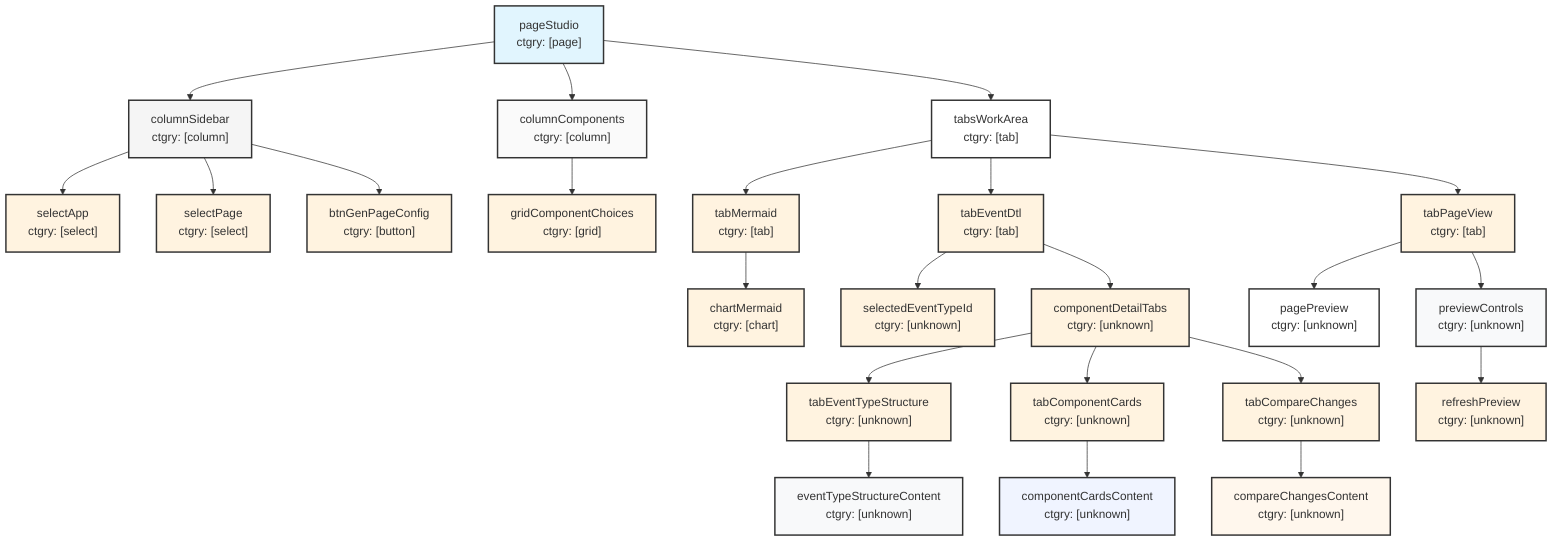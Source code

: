 graph TD

    pageStudio["pageStudio
 ctgry: [page]"]
    columnSidebar["columnSidebar
 ctgry: [column]"]
    pageStudio --> columnSidebar
    selectApp["selectApp
 ctgry: [select]"]
    columnSidebar --> selectApp
    selectPage["selectPage
 ctgry: [select]"]
    columnSidebar --> selectPage
    btnGenPageConfig["btnGenPageConfig
 ctgry: [button]"]
    columnSidebar --> btnGenPageConfig
    columnComponents["columnComponents
 ctgry: [column]"]
    pageStudio --> columnComponents
    gridComponentChoices["gridComponentChoices
 ctgry: [grid]"]
    columnComponents --> gridComponentChoices
    tabsWorkArea["tabsWorkArea
 ctgry: [tab]"]
    pageStudio --> tabsWorkArea
    tabMermaid["tabMermaid
 ctgry: [tab]"]
    tabsWorkArea --> tabMermaid
    chartMermaid["chartMermaid
 ctgry: [chart]"]
    tabMermaid --> chartMermaid
    tabEventDtl["tabEventDtl
 ctgry: [tab]"]
    tabsWorkArea --> tabEventDtl
    selectedEventTypeId["selectedEventTypeId
 ctgry: [unknown]"]
    tabEventDtl --> selectedEventTypeId
    componentDetailTabs["componentDetailTabs
 ctgry: [unknown]"]
    tabEventDtl --> componentDetailTabs
    tabEventTypeStructure["tabEventTypeStructure
 ctgry: [unknown]"]
    componentDetailTabs --> tabEventTypeStructure
    eventTypeStructureContent["eventTypeStructureContent
 ctgry: [unknown]"]
    tabEventTypeStructure --> eventTypeStructureContent
    tabComponentCards["tabComponentCards
 ctgry: [unknown]"]
    componentDetailTabs --> tabComponentCards
    componentCardsContent["componentCardsContent
 ctgry: [unknown]"]
    tabComponentCards --> componentCardsContent
    tabCompareChanges["tabCompareChanges
 ctgry: [unknown]"]
    componentDetailTabs --> tabCompareChanges
    compareChangesContent["compareChangesContent
 ctgry: [unknown]"]
    tabCompareChanges --> compareChangesContent
    tabPageView["tabPageView
 ctgry: [tab]"]
    tabsWorkArea --> tabPageView
    pagePreview["pagePreview
 ctgry: [unknown]"]
    tabPageView --> pagePreview
    previewControls["previewControls
 ctgry: [unknown]"]
    tabPageView --> previewControls
    refreshPreview["refreshPreview
 ctgry: [unknown]"]
    previewControls --> refreshPreview

    %% Individual component styling
    style pageStudio fill:#e1f5fe,stroke:#333,stroke-width:2px;
    style columnSidebar fill:#f5f5f5,stroke:#333,stroke-width:2px;
    style selectApp fill:#fff3e0,stroke:#333,stroke-width:2px;
    style selectPage fill:#fff3e0,stroke:#333,stroke-width:2px;
    style btnGenPageConfig fill:#fff3e0,stroke:#333,stroke-width:2px;
    style columnComponents fill:#fafafa,stroke:#333,stroke-width:2px;
    style gridComponentChoices fill:#fff3e0,stroke:#333,stroke-width:2px;
    style tabsWorkArea fill:#ffffff,stroke:#333,stroke-width:2px;
    style tabMermaid fill:#fff3e0,stroke:#333,stroke-width:2px;
    style chartMermaid fill:#fff3e0,stroke:#333,stroke-width:2px;
    style tabEventDtl fill:#fff3e0,stroke:#333,stroke-width:2px;
    style selectedEventTypeId fill:#fff3e0,stroke:#333,stroke-width:2px;
    style componentDetailTabs fill:#fff3e0,stroke:#333,stroke-width:2px;
    style tabEventTypeStructure fill:#fff3e0,stroke:#333,stroke-width:2px;
    style eventTypeStructureContent fill:#f8f9fa,stroke:#333,stroke-width:2px;
    style tabComponentCards fill:#fff3e0,stroke:#333,stroke-width:2px;
    style componentCardsContent fill:#f0f4ff,stroke:#333,stroke-width:2px;
    style tabCompareChanges fill:#fff3e0,stroke:#333,stroke-width:2px;
    style compareChangesContent fill:#fff7ed,stroke:#333,stroke-width:2px;
    style tabPageView fill:#fff3e0,stroke:#333,stroke-width:2px;
    style pagePreview fill:#ffffff,stroke:#333,stroke-width:2px;
    style previewControls fill:#f8f9fa,stroke:#333,stroke-width:2px;
    style refreshPreview fill:#fff3e0,stroke:#333,stroke-width:2px;

    %% Click handlers for Studio integration
    click pageStudio href "javascript:window.selectEventTypeTab('pageStudio')"
    click columnSidebar href "javascript:window.selectEventTypeTab('columnSidebar')"
    click selectApp href "javascript:window.selectEventTypeTab('selectApp')"
    click selectPage href "javascript:window.selectEventTypeTab('selectPage')"
    click btnGenPageConfig href "javascript:window.selectEventTypeTab('btnGenPageConfig')"
    click columnComponents href "javascript:window.selectEventTypeTab('columnComponents')"
    click gridComponentChoices href "javascript:window.selectEventTypeTab('gridComponentChoices')"
    click tabsWorkArea href "javascript:window.selectEventTypeTab('tabsWorkArea')"
    click tabMermaid href "javascript:window.selectEventTypeTab('tabMermaid')"
    click chartMermaid href "javascript:window.selectEventTypeTab('chartMermaid')"
    click tabEventDtl href "javascript:window.selectEventTypeTab('tabEventDtl')"
    click selectedEventTypeId href "javascript:window.selectEventTypeTab('selectedEventTypeId')"
    click componentDetailTabs href "javascript:window.selectEventTypeTab('componentDetailTabs')"
    click tabEventTypeStructure href "javascript:window.selectEventTypeTab('tabEventTypeStructure')"
    click eventTypeStructureContent href "javascript:window.selectEventTypeTab('eventTypeStructureContent')"
    click tabComponentCards href "javascript:window.selectEventTypeTab('tabComponentCards')"
    click componentCardsContent href "javascript:window.selectEventTypeTab('componentCardsContent')"
    click tabCompareChanges href "javascript:window.selectEventTypeTab('tabCompareChanges')"
    click compareChangesContent href "javascript:window.selectEventTypeTab('compareChangesContent')"
    click tabPageView href "javascript:window.selectEventTypeTab('tabPageView')"
    click pagePreview href "javascript:window.selectEventTypeTab('pagePreview')"
    click previewControls href "javascript:window.selectEventTypeTab('previewControls')"
    click refreshPreview href "javascript:window.selectEventTypeTab('refreshPreview')"